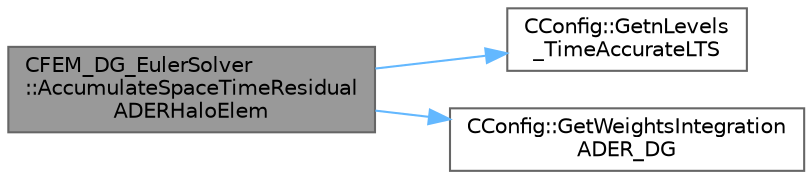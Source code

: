 digraph "CFEM_DG_EulerSolver::AccumulateSpaceTimeResidualADERHaloElem"
{
 // LATEX_PDF_SIZE
  bgcolor="transparent";
  edge [fontname=Helvetica,fontsize=10,labelfontname=Helvetica,labelfontsize=10];
  node [fontname=Helvetica,fontsize=10,shape=box,height=0.2,width=0.4];
  rankdir="LR";
  Node1 [id="Node000001",label="CFEM_DG_EulerSolver\l::AccumulateSpaceTimeResidual\lADERHaloElem",height=0.2,width=0.4,color="gray40", fillcolor="grey60", style="filled", fontcolor="black",tooltip="Function, which accumulates the space time residual of the ADER-DG time integration scheme for the ha..."];
  Node1 -> Node2 [id="edge1_Node000001_Node000002",color="steelblue1",style="solid",tooltip=" "];
  Node2 [id="Node000002",label="CConfig::GetnLevels\l_TimeAccurateLTS",height=0.2,width=0.4,color="grey40", fillcolor="white", style="filled",URL="$classCConfig.html#a27dc07a71d7798a849c68eda017144c8",tooltip="Get the number of time levels for time accurate local time stepping."];
  Node1 -> Node3 [id="edge2_Node000001_Node000003",color="steelblue1",style="solid",tooltip=" "];
  Node3 [id="Node000003",label="CConfig::GetWeightsIntegration\lADER_DG",height=0.2,width=0.4,color="grey40", fillcolor="white", style="filled",URL="$classCConfig.html#aceea745ef5daad4ecafc7147880f8071",tooltip="Get the weights of the time integration points for ADER-DG."];
}
